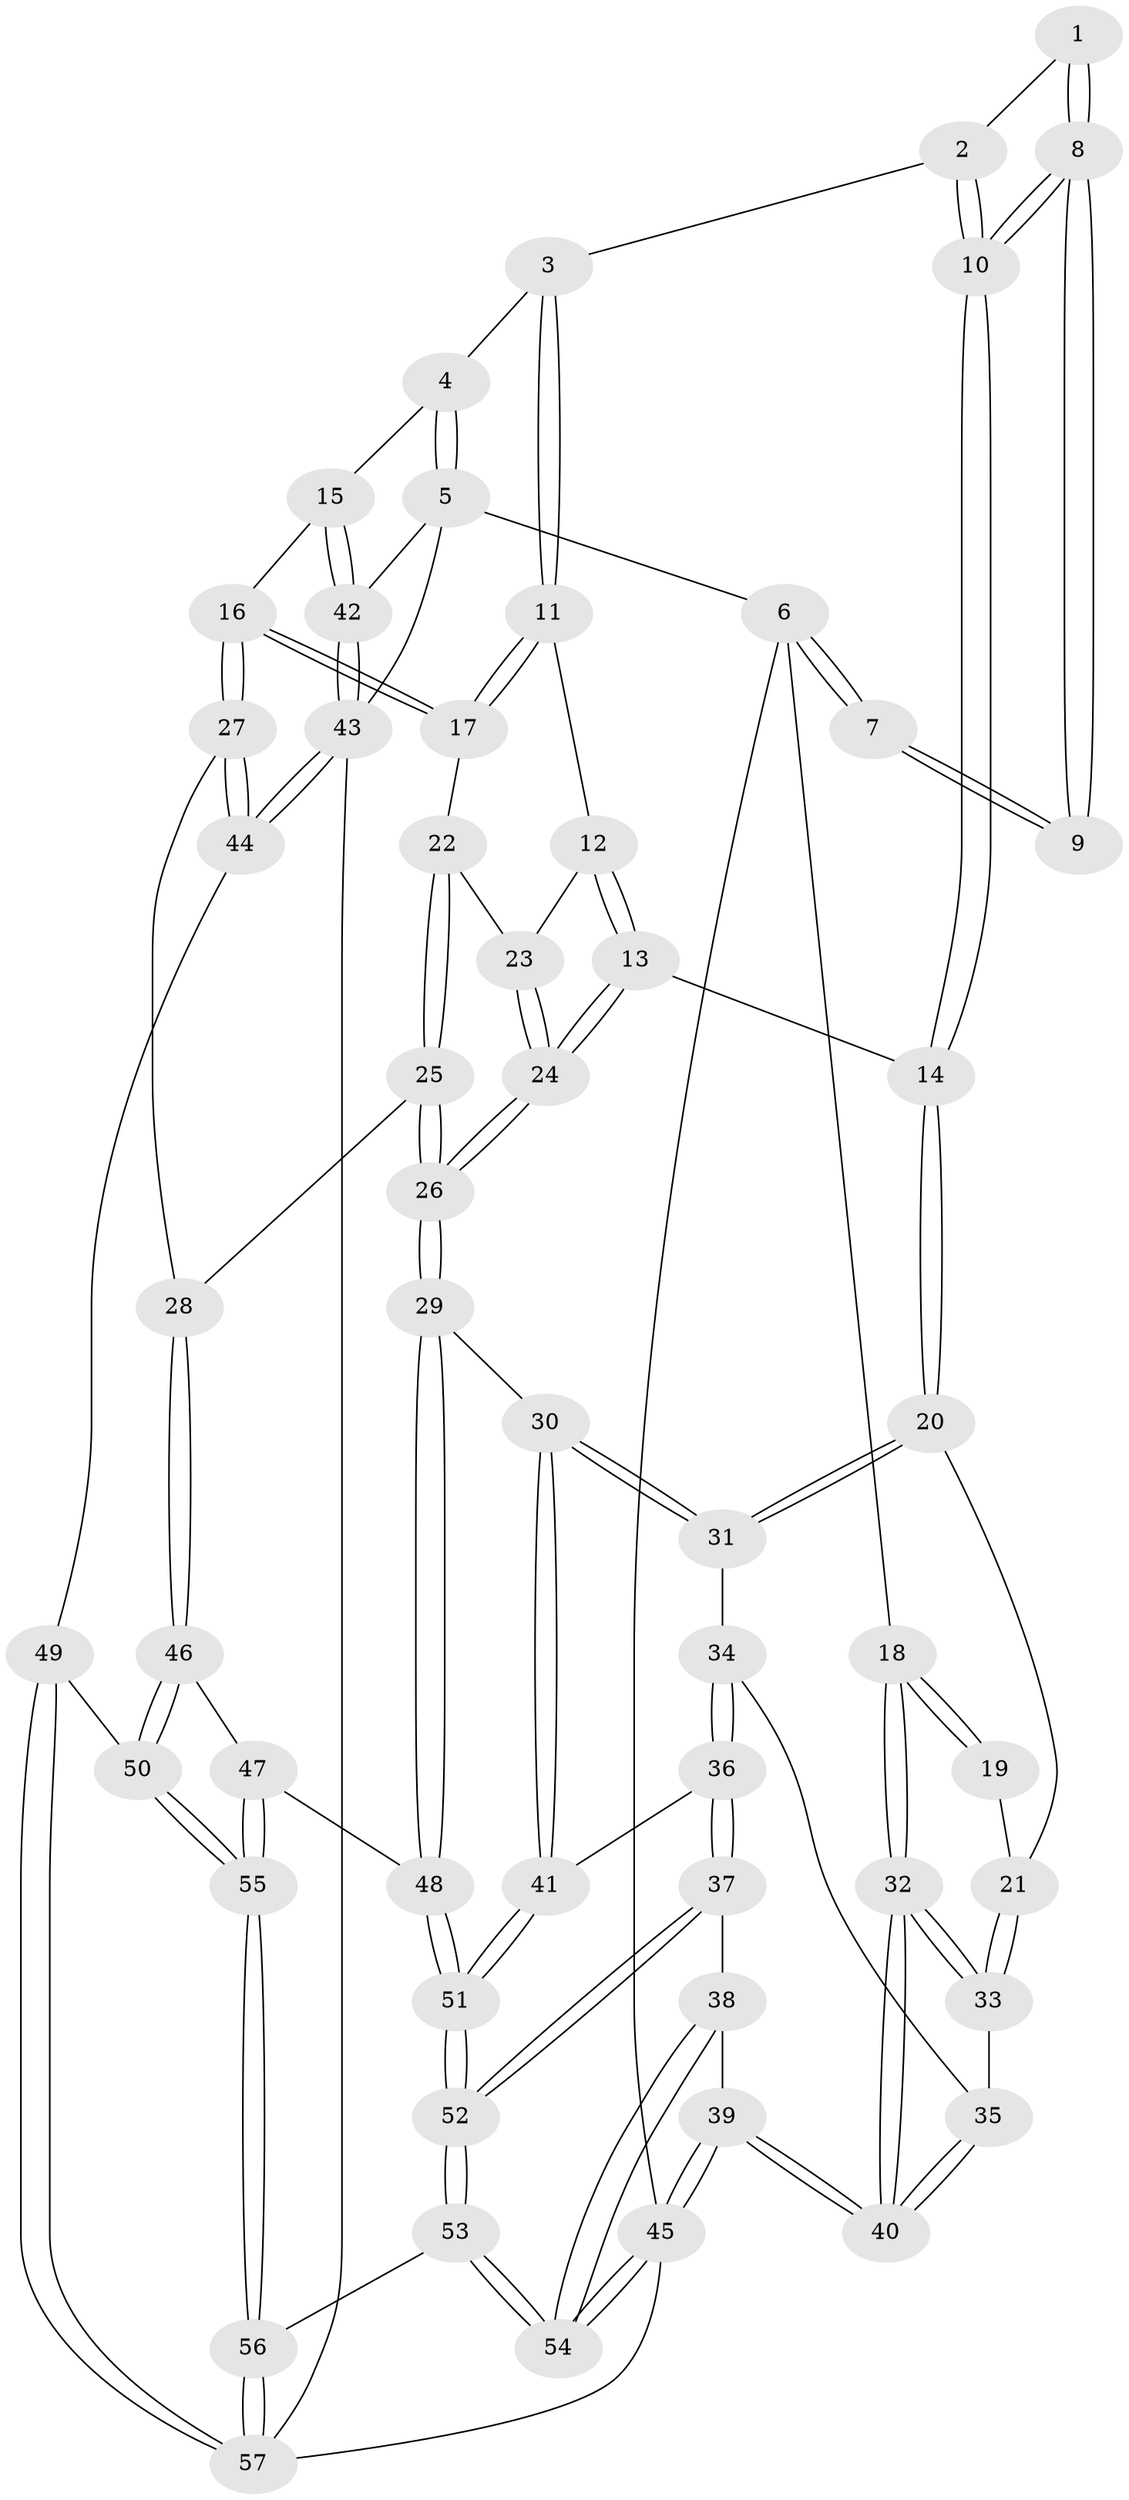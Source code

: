 // Generated by graph-tools (version 1.1) at 2025/03/03/09/25 03:03:29]
// undirected, 57 vertices, 139 edges
graph export_dot {
graph [start="1"]
  node [color=gray90,style=filled];
  1 [pos="+0.3291243428575232+0"];
  2 [pos="+0.5556912781854556+0"];
  3 [pos="+0.6055024592209945+0"];
  4 [pos="+0.649472832360524+0"];
  5 [pos="+1+0"];
  6 [pos="+0+0"];
  7 [pos="+0.016905806671853808+0"];
  8 [pos="+0.23944945686340624+0.17349247383885058"];
  9 [pos="+0.15044162158574553+0.1274672815351976"];
  10 [pos="+0.2798234877787336+0.21354239038522366"];
  11 [pos="+0.6117826460086285+0.08370637565944572"];
  12 [pos="+0.4865864192469506+0.1849392445029245"];
  13 [pos="+0.3471047926363991+0.26687832583521315"];
  14 [pos="+0.28914617463521164+0.237999036389398"];
  15 [pos="+0.9995703426380217+0.33603354040841815"];
  16 [pos="+0.8487642279612163+0.370947567307551"];
  17 [pos="+0.6665619357099342+0.19383445821750386"];
  18 [pos="+0+0.08529596897399074"];
  19 [pos="+0.08663844054514053+0.15553005196249597"];
  20 [pos="+0.19385747298441094+0.34117811390261227"];
  21 [pos="+0.018816147703386275+0.3384369167975403"];
  22 [pos="+0.5707473244990946+0.27734563186116756"];
  23 [pos="+0.5372858158073993+0.2839735183554492"];
  24 [pos="+0.4112807871203103+0.35465683621323196"];
  25 [pos="+0.5686461077507581+0.49235910995357574"];
  26 [pos="+0.4759012535351108+0.5194839269668292"];
  27 [pos="+0.7617092573442795+0.4609008218024659"];
  28 [pos="+0.7525581442482533+0.46584347929403574"];
  29 [pos="+0.47075652776917665+0.5274075916292321"];
  30 [pos="+0.4631998133545007+0.5329217675335203"];
  31 [pos="+0.1959675355064131+0.40241361662422015"];
  32 [pos="+0+0.43318288855941556"];
  33 [pos="+0+0.3819718566077255"];
  34 [pos="+0.18159438069909367+0.46450520915552157"];
  35 [pos="+0.13874958963587825+0.46037673752141983"];
  36 [pos="+0.20048102536929158+0.6083285308625552"];
  37 [pos="+0.10896229362832895+0.6623968800773025"];
  38 [pos="+0.08385814114871845+0.671152871145746"];
  39 [pos="+0+0.6041809178490194"];
  40 [pos="+0+0.586027540287183"];
  41 [pos="+0.3759252123890975+0.6140435328418659"];
  42 [pos="+1+0.33042708439916213"];
  43 [pos="+1+0.6627550638782701"];
  44 [pos="+0.9011742006524252+0.7678434479180568"];
  45 [pos="+0+1"];
  46 [pos="+0.7019224973251602+0.7334618433964001"];
  47 [pos="+0.653827170478578+0.7620353306251125"];
  48 [pos="+0.5994262426329209+0.7212912055438129"];
  49 [pos="+0.8859025545580052+0.7836744447788436"];
  50 [pos="+0.8841939845601867+0.7840390090050342"];
  51 [pos="+0.39496071965109253+0.8292140371161488"];
  52 [pos="+0.38602602289707877+0.9256109289374707"];
  53 [pos="+0.3951347633278389+1"];
  54 [pos="+0.18232915010717748+1"];
  55 [pos="+0.5877761375126597+1"];
  56 [pos="+0.581848166800381+1"];
  57 [pos="+1+1"];
  1 -- 2;
  1 -- 8;
  1 -- 8;
  2 -- 3;
  2 -- 10;
  2 -- 10;
  3 -- 4;
  3 -- 11;
  3 -- 11;
  4 -- 5;
  4 -- 5;
  4 -- 15;
  5 -- 6;
  5 -- 42;
  5 -- 43;
  6 -- 7;
  6 -- 7;
  6 -- 18;
  6 -- 45;
  7 -- 9;
  7 -- 9;
  8 -- 9;
  8 -- 9;
  8 -- 10;
  8 -- 10;
  10 -- 14;
  10 -- 14;
  11 -- 12;
  11 -- 17;
  11 -- 17;
  12 -- 13;
  12 -- 13;
  12 -- 23;
  13 -- 14;
  13 -- 24;
  13 -- 24;
  14 -- 20;
  14 -- 20;
  15 -- 16;
  15 -- 42;
  15 -- 42;
  16 -- 17;
  16 -- 17;
  16 -- 27;
  16 -- 27;
  17 -- 22;
  18 -- 19;
  18 -- 19;
  18 -- 32;
  18 -- 32;
  19 -- 21;
  20 -- 21;
  20 -- 31;
  20 -- 31;
  21 -- 33;
  21 -- 33;
  22 -- 23;
  22 -- 25;
  22 -- 25;
  23 -- 24;
  23 -- 24;
  24 -- 26;
  24 -- 26;
  25 -- 26;
  25 -- 26;
  25 -- 28;
  26 -- 29;
  26 -- 29;
  27 -- 28;
  27 -- 44;
  27 -- 44;
  28 -- 46;
  28 -- 46;
  29 -- 30;
  29 -- 48;
  29 -- 48;
  30 -- 31;
  30 -- 31;
  30 -- 41;
  30 -- 41;
  31 -- 34;
  32 -- 33;
  32 -- 33;
  32 -- 40;
  32 -- 40;
  33 -- 35;
  34 -- 35;
  34 -- 36;
  34 -- 36;
  35 -- 40;
  35 -- 40;
  36 -- 37;
  36 -- 37;
  36 -- 41;
  37 -- 38;
  37 -- 52;
  37 -- 52;
  38 -- 39;
  38 -- 54;
  38 -- 54;
  39 -- 40;
  39 -- 40;
  39 -- 45;
  39 -- 45;
  41 -- 51;
  41 -- 51;
  42 -- 43;
  42 -- 43;
  43 -- 44;
  43 -- 44;
  43 -- 57;
  44 -- 49;
  45 -- 54;
  45 -- 54;
  45 -- 57;
  46 -- 47;
  46 -- 50;
  46 -- 50;
  47 -- 48;
  47 -- 55;
  47 -- 55;
  48 -- 51;
  48 -- 51;
  49 -- 50;
  49 -- 57;
  49 -- 57;
  50 -- 55;
  50 -- 55;
  51 -- 52;
  51 -- 52;
  52 -- 53;
  52 -- 53;
  53 -- 54;
  53 -- 54;
  53 -- 56;
  55 -- 56;
  55 -- 56;
  56 -- 57;
  56 -- 57;
}
